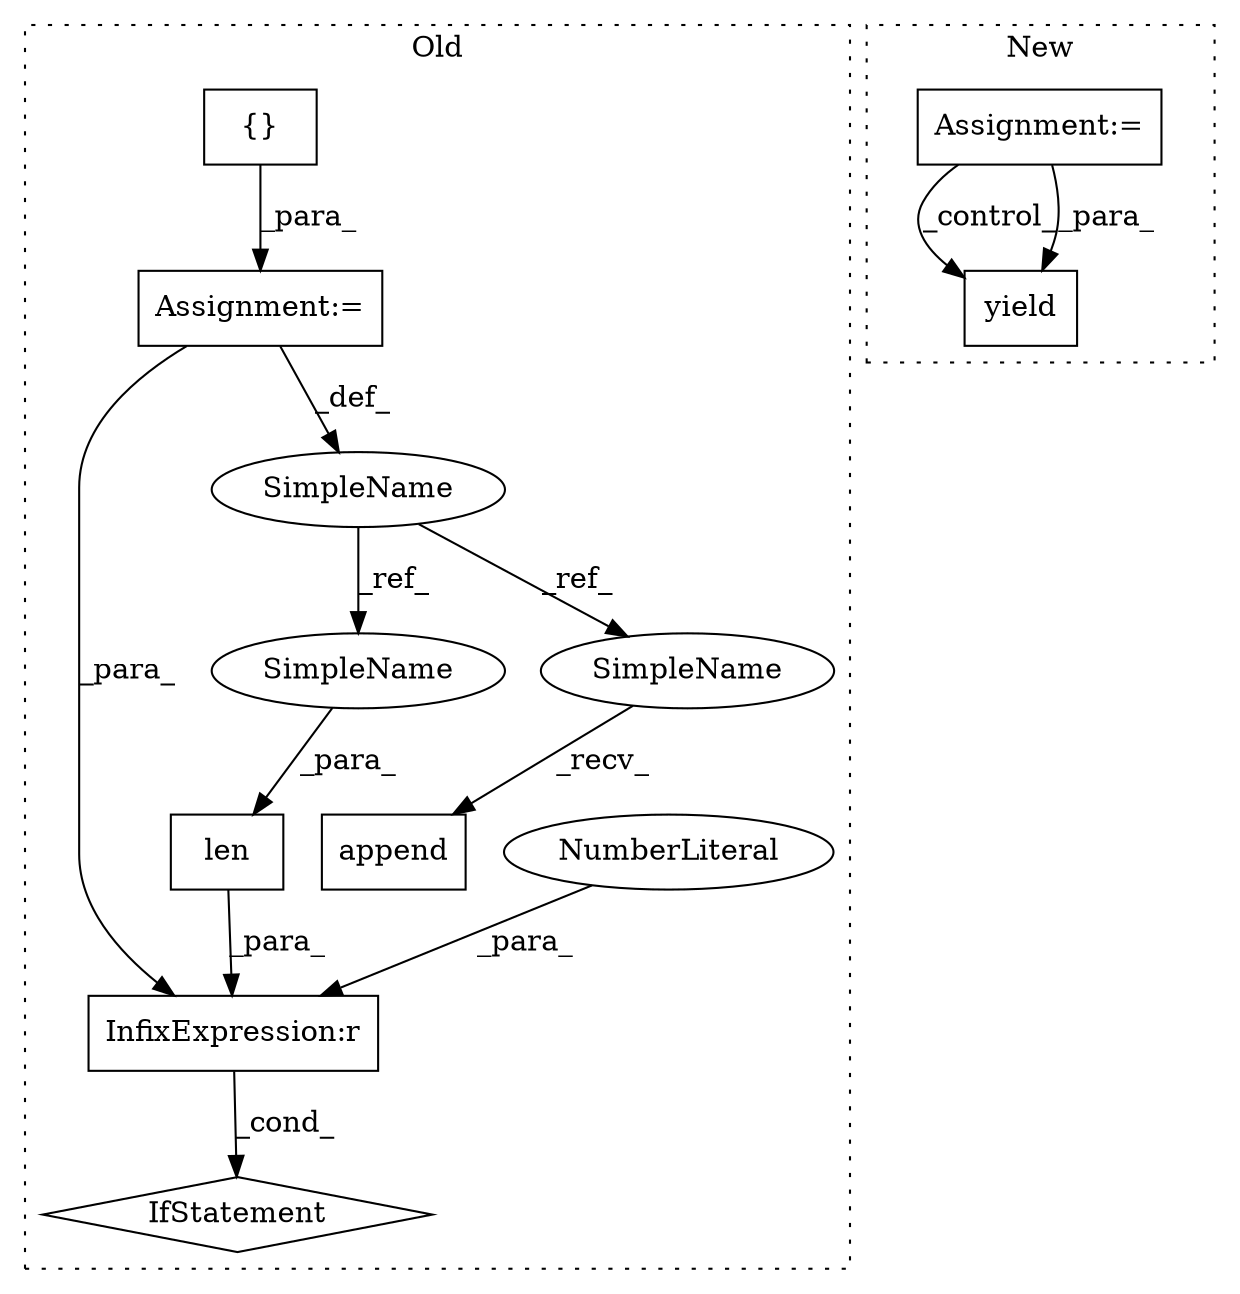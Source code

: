 digraph G {
subgraph cluster0 {
1 [label="len" a="32" s="2413,2421" l="4,1" shape="box"];
3 [label="IfStatement" a="25" s="2409,2426" l="4,2" shape="diamond"];
4 [label="InfixExpression:r" a="27" s="2422" l="3" shape="box"];
5 [label="NumberLiteral" a="34" s="2425" l="1" shape="ellipse"];
7 [label="Assignment:=" a="7" s="1406" l="1" shape="box"];
8 [label="{}" a="4" s="1416" l="2" shape="box"];
9 [label="SimpleName" a="42" s="1402" l="4" shape="ellipse"];
10 [label="append" a="32" s="2099,2115" l="7,1" shape="box"];
11 [label="SimpleName" a="42" s="2417" l="4" shape="ellipse"];
12 [label="SimpleName" a="42" s="2094" l="4" shape="ellipse"];
label = "Old";
style="dotted";
}
subgraph cluster1 {
2 [label="yield" a="112" s="1559" l="7" shape="box"];
6 [label="Assignment:=" a="7" s="1444,1547" l="57,2" shape="box"];
label = "New";
style="dotted";
}
1 -> 4 [label="_para_"];
4 -> 3 [label="_cond_"];
5 -> 4 [label="_para_"];
6 -> 2 [label="_control_"];
6 -> 2 [label="_para_"];
7 -> 4 [label="_para_"];
7 -> 9 [label="_def_"];
8 -> 7 [label="_para_"];
9 -> 12 [label="_ref_"];
9 -> 11 [label="_ref_"];
11 -> 1 [label="_para_"];
12 -> 10 [label="_recv_"];
}